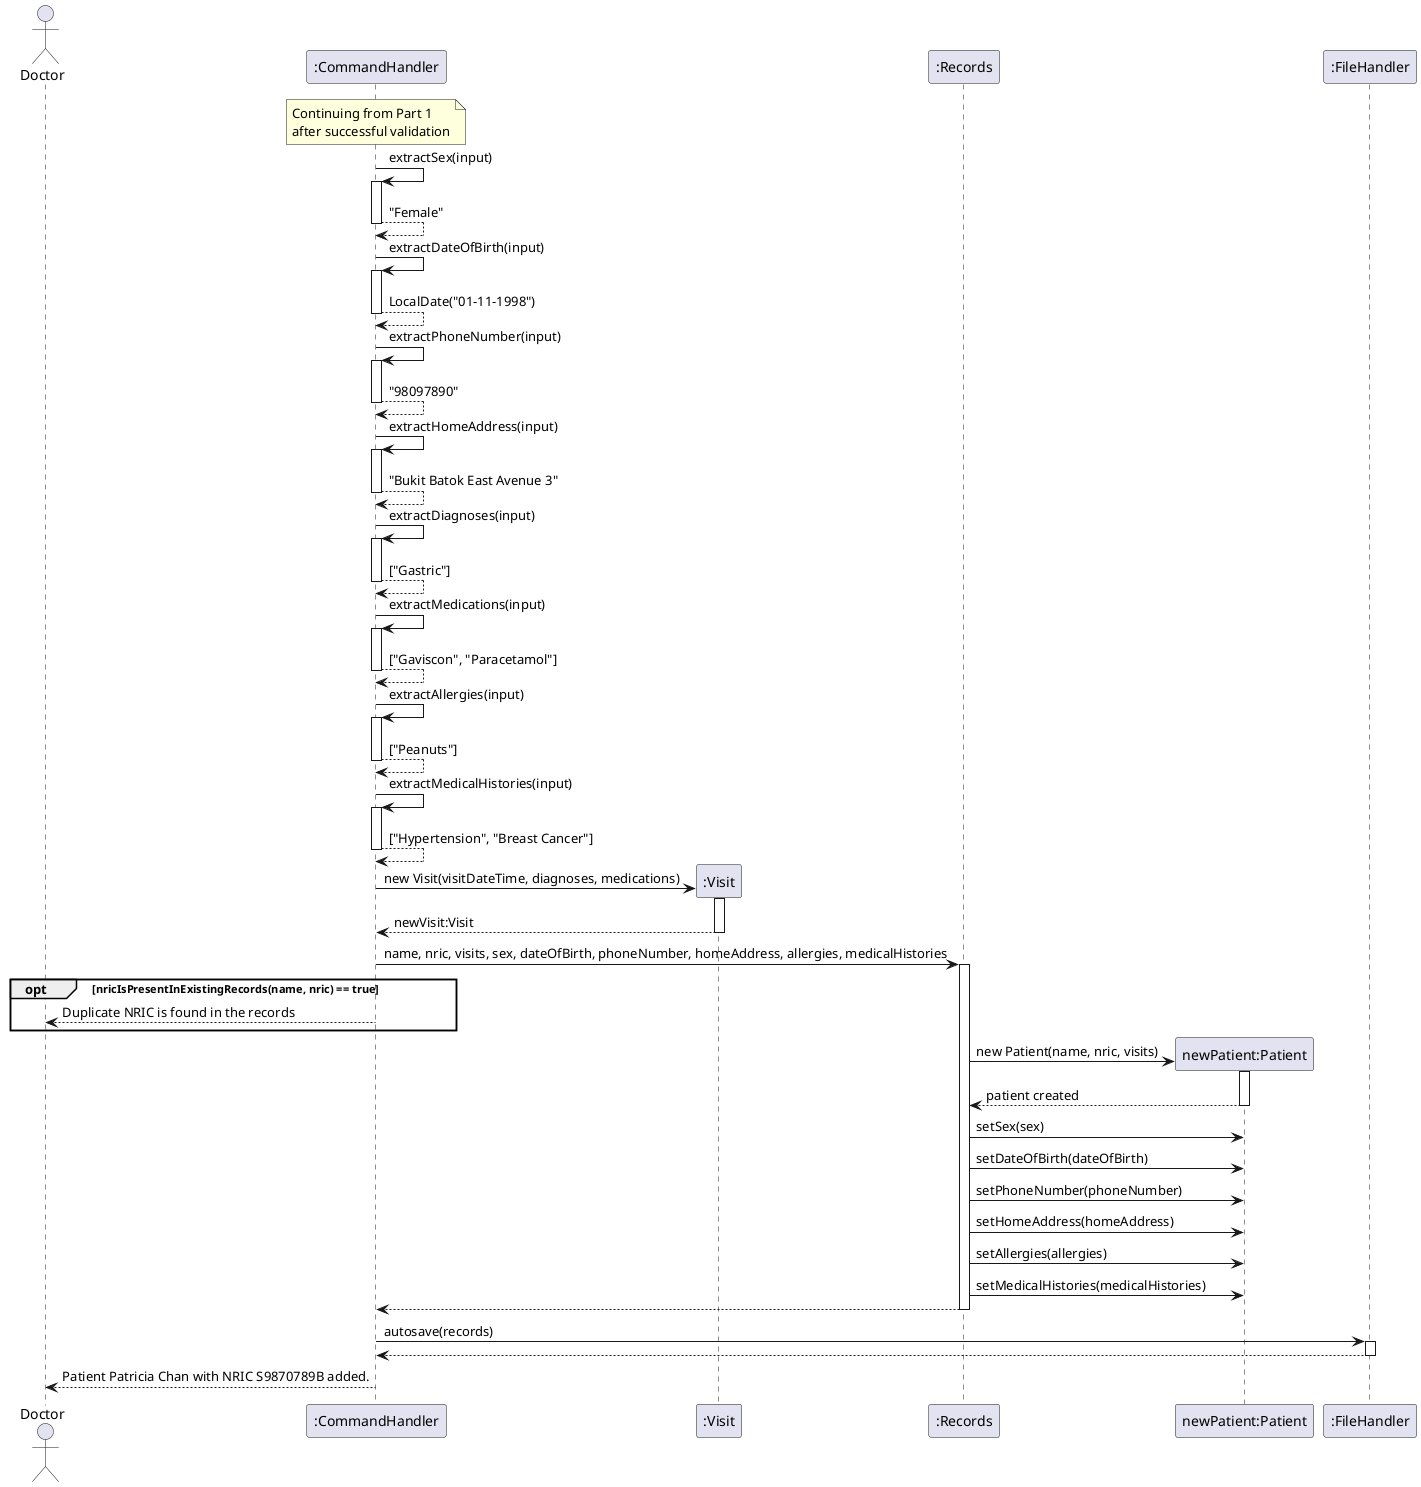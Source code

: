 @startuml
'https://plantuml.com/sequence-diagram

actor Doctor
participant ":CommandHandler"

note over ":CommandHandler": Continuing from Part 1\nafter successful validation

":CommandHandler" -> ":CommandHandler" ++: extractSex(input)
return "Female"

":CommandHandler" -> ":CommandHandler" ++: extractDateOfBirth(input)
return LocalDate("01-11-1998")

":CommandHandler" -> ":CommandHandler" ++: extractPhoneNumber(input)
return "98097890"

":CommandHandler" -> ":CommandHandler" ++: extractHomeAddress(input)
return "Bukit Batok East Avenue 3"

":CommandHandler" -> ":CommandHandler" ++: extractDiagnoses(input)
return ["Gastric"]

":CommandHandler" -> ":CommandHandler" ++: extractMedications(input)
return ["Gaviscon", "Paracetamol"]

":CommandHandler" -> ":CommandHandler" ++: extractAllergies(input)
return ["Peanuts"]

":CommandHandler" -> ":CommandHandler" ++: extractMedicalHistories(input)
return ["Hypertension", "Breast Cancer"]

create ":Visit"
":CommandHandler" -> ":Visit"**: new Visit(visitDateTime, diagnoses, medications)
activate ":Visit"
":CommandHandler" <-- ":Visit": newVisit:Visit
deactivate ":Visit"

":CommandHandler" -> ":Records" ++: name, nric, visits, sex, dateOfBirth, phoneNumber, homeAddress, allergies, medicalHistories

opt nricIsPresentInExistingRecords(name, nric) == true
    Doctor <-- ":CommandHandler" : Duplicate NRIC is found in the records
    end

create "newPatient:Patient"
":Records" -> "newPatient:Patient" ++: new Patient(name, nric, visits)
":Records" <-- "newPatient:Patient": patient created
deactivate "newPatient:Patient"
":Records" -> "newPatient:Patient": setSex(sex)
":Records" -> "newPatient:Patient": setDateOfBirth(dateOfBirth)
":Records" -> "newPatient:Patient": setPhoneNumber(phoneNumber)
":Records" -> "newPatient:Patient": setHomeAddress(homeAddress)
":Records" -> "newPatient:Patient": setAllergies(allergies)
":Records" -> "newPatient:Patient": setMedicalHistories(medicalHistories)
return

":CommandHandler" -> ":FileHandler" ++: autosave(records)
return

Doctor <-- ":CommandHandler": Patient Patricia Chan with NRIC S9870789B added.

@enduml